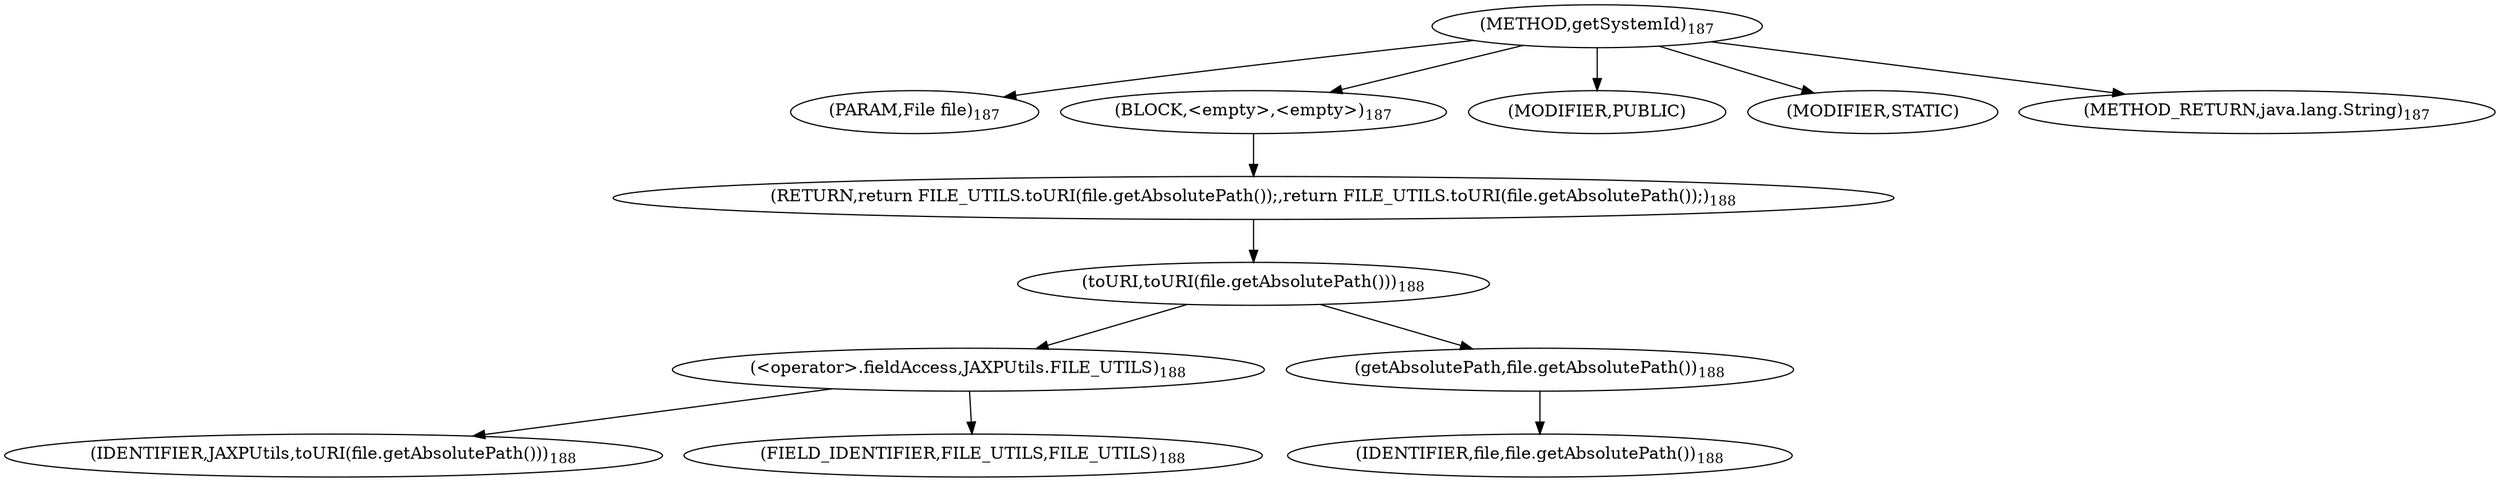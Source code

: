 digraph "getSystemId" {  
"158" [label = <(METHOD,getSystemId)<SUB>187</SUB>> ]
"159" [label = <(PARAM,File file)<SUB>187</SUB>> ]
"160" [label = <(BLOCK,&lt;empty&gt;,&lt;empty&gt;)<SUB>187</SUB>> ]
"161" [label = <(RETURN,return FILE_UTILS.toURI(file.getAbsolutePath());,return FILE_UTILS.toURI(file.getAbsolutePath());)<SUB>188</SUB>> ]
"162" [label = <(toURI,toURI(file.getAbsolutePath()))<SUB>188</SUB>> ]
"163" [label = <(&lt;operator&gt;.fieldAccess,JAXPUtils.FILE_UTILS)<SUB>188</SUB>> ]
"164" [label = <(IDENTIFIER,JAXPUtils,toURI(file.getAbsolutePath()))<SUB>188</SUB>> ]
"165" [label = <(FIELD_IDENTIFIER,FILE_UTILS,FILE_UTILS)<SUB>188</SUB>> ]
"166" [label = <(getAbsolutePath,file.getAbsolutePath())<SUB>188</SUB>> ]
"167" [label = <(IDENTIFIER,file,file.getAbsolutePath())<SUB>188</SUB>> ]
"168" [label = <(MODIFIER,PUBLIC)> ]
"169" [label = <(MODIFIER,STATIC)> ]
"170" [label = <(METHOD_RETURN,java.lang.String)<SUB>187</SUB>> ]
  "158" -> "159" 
  "158" -> "160" 
  "158" -> "168" 
  "158" -> "169" 
  "158" -> "170" 
  "160" -> "161" 
  "161" -> "162" 
  "162" -> "163" 
  "162" -> "166" 
  "163" -> "164" 
  "163" -> "165" 
  "166" -> "167" 
}
